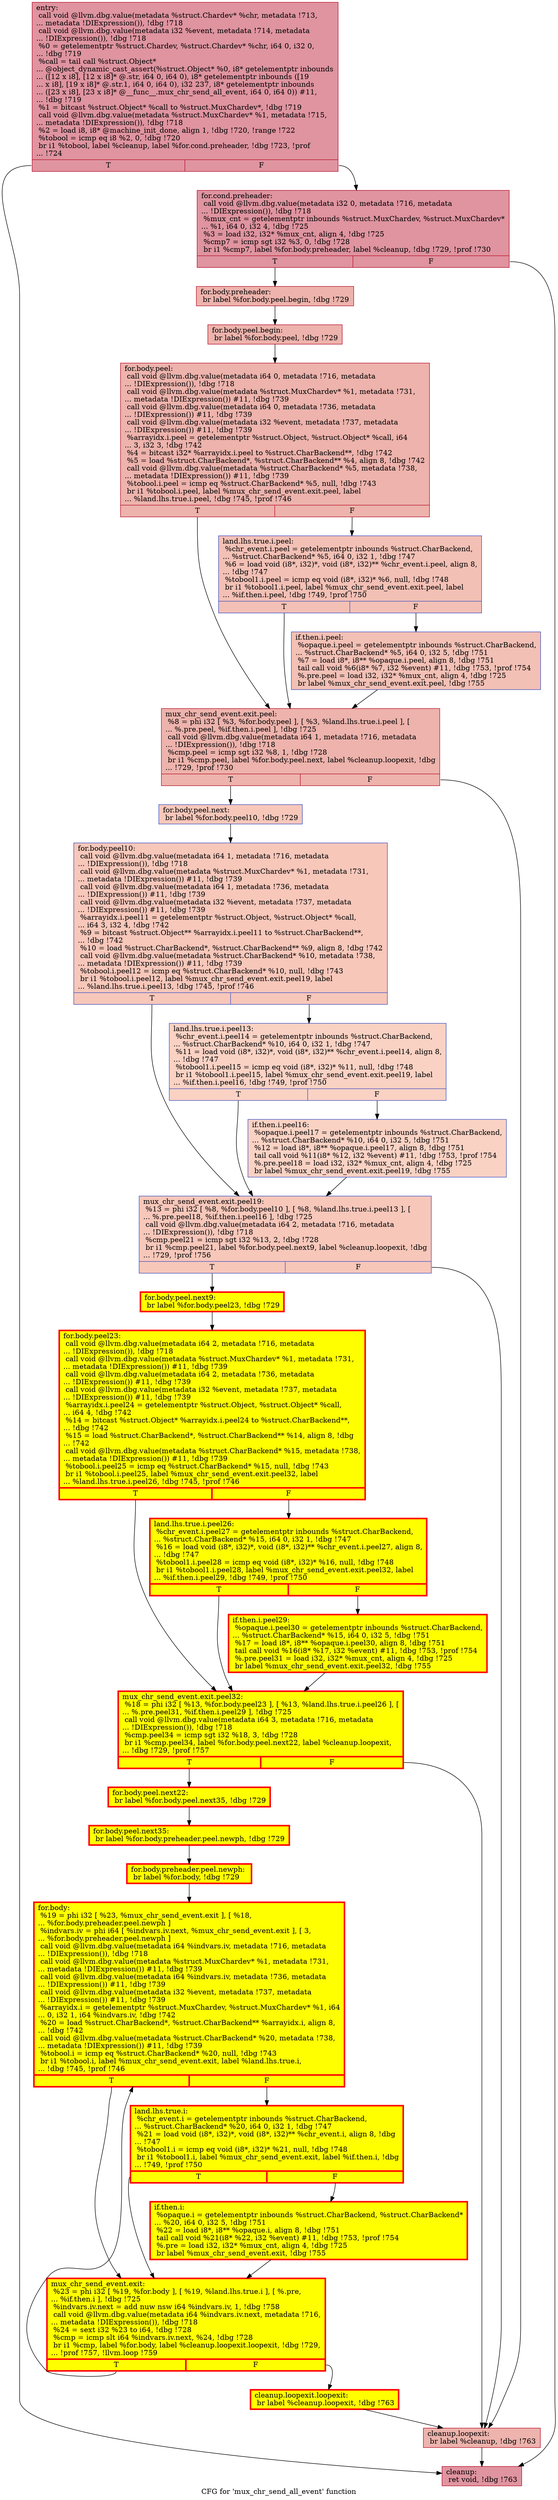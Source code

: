 digraph "CFG for 'mux_chr_send_all_event' function" {
	label="CFG for 'mux_chr_send_all_event' function";

	Node0x55d3ed833e80 [shape=record,color="#b70d28ff", style=filled, fillcolor="#b70d2870",label="{entry:\l  call void @llvm.dbg.value(metadata %struct.Chardev* %chr, metadata !713,\l... metadata !DIExpression()), !dbg !718\l  call void @llvm.dbg.value(metadata i32 %event, metadata !714, metadata\l... !DIExpression()), !dbg !718\l  %0 = getelementptr %struct.Chardev, %struct.Chardev* %chr, i64 0, i32 0,\l... !dbg !719\l  %call = tail call %struct.Object*\l... @object_dynamic_cast_assert(%struct.Object* %0, i8* getelementptr inbounds\l... ([12 x i8], [12 x i8]* @.str, i64 0, i64 0), i8* getelementptr inbounds ([19\l... x i8], [19 x i8]* @.str.1, i64 0, i64 0), i32 237, i8* getelementptr inbounds\l... ([23 x i8], [23 x i8]* @__func__.mux_chr_send_all_event, i64 0, i64 0)) #11,\l... !dbg !719\l  %1 = bitcast %struct.Object* %call to %struct.MuxChardev*, !dbg !719\l  call void @llvm.dbg.value(metadata %struct.MuxChardev* %1, metadata !715,\l... metadata !DIExpression()), !dbg !718\l  %2 = load i8, i8* @machine_init_done, align 1, !dbg !720, !range !722\l  %tobool = icmp eq i8 %2, 0, !dbg !720\l  br i1 %tobool, label %cleanup, label %for.cond.preheader, !dbg !723, !prof\l... !724\l|{<s0>T|<s1>F}}"];
	Node0x55d3ed833e80:s0 -> Node0x55d3ed6ac0e0;
	Node0x55d3ed833e80:s1 -> Node0x55d3ed8dbc20;
	Node0x55d3ed8dbc20 [shape=record,color="#b70d28ff", style=filled, fillcolor="#b70d2870",label="{for.cond.preheader:                               \l  call void @llvm.dbg.value(metadata i32 0, metadata !716, metadata\l... !DIExpression()), !dbg !718\l  %mux_cnt = getelementptr inbounds %struct.MuxChardev, %struct.MuxChardev*\l... %1, i64 0, i32 4, !dbg !725\l  %3 = load i32, i32* %mux_cnt, align 4, !dbg !725\l  %cmp7 = icmp sgt i32 %3, 0, !dbg !728\l  br i1 %cmp7, label %for.body.preheader, label %cleanup, !dbg !729, !prof !730\l|{<s0>T|<s1>F}}"];
	Node0x55d3ed8dbc20:s0 -> Node0x55d3eda28880;
	Node0x55d3ed8dbc20:s1 -> Node0x55d3ed6ac0e0;
	Node0x55d3eda28880 [shape=record,color="#b70d28ff", style=filled, fillcolor="#d6524470",label="{for.body.preheader:                               \l  br label %for.body.peel.begin, !dbg !729\l}"];
	Node0x55d3eda28880 -> Node0x55d3ed8d03b0;
	Node0x55d3ed8d03b0 [shape=record,color="#b70d28ff", style=filled, fillcolor="#d6524470",label="{for.body.peel.begin:                              \l  br label %for.body.peel, !dbg !729\l}"];
	Node0x55d3ed8d03b0 -> Node0x55d3eda3c560;
	Node0x55d3eda3c560 [shape=record,color="#b70d28ff", style=filled, fillcolor="#d6524470",label="{for.body.peel:                                    \l  call void @llvm.dbg.value(metadata i64 0, metadata !716, metadata\l... !DIExpression()), !dbg !718\l  call void @llvm.dbg.value(metadata %struct.MuxChardev* %1, metadata !731,\l... metadata !DIExpression()) #11, !dbg !739\l  call void @llvm.dbg.value(metadata i64 0, metadata !736, metadata\l... !DIExpression()) #11, !dbg !739\l  call void @llvm.dbg.value(metadata i32 %event, metadata !737, metadata\l... !DIExpression()) #11, !dbg !739\l  %arrayidx.i.peel = getelementptr %struct.Object, %struct.Object* %call, i64\l... 3, i32 3, !dbg !742\l  %4 = bitcast i32* %arrayidx.i.peel to %struct.CharBackend**, !dbg !742\l  %5 = load %struct.CharBackend*, %struct.CharBackend** %4, align 8, !dbg !742\l  call void @llvm.dbg.value(metadata %struct.CharBackend* %5, metadata !738,\l... metadata !DIExpression()) #11, !dbg !739\l  %tobool.i.peel = icmp eq %struct.CharBackend* %5, null, !dbg !743\l  br i1 %tobool.i.peel, label %mux_chr_send_event.exit.peel, label\l... %land.lhs.true.i.peel, !dbg !745, !prof !746\l|{<s0>T|<s1>F}}"];
	Node0x55d3eda3c560:s0 -> Node0x55d3ed8de120;
	Node0x55d3eda3c560:s1 -> Node0x55d3ed8da6a0;
	Node0x55d3ed8da6a0 [shape=record,color="#3d50c3ff", style=filled, fillcolor="#e5705870",label="{land.lhs.true.i.peel:                             \l  %chr_event.i.peel = getelementptr inbounds %struct.CharBackend,\l... %struct.CharBackend* %5, i64 0, i32 1, !dbg !747\l  %6 = load void (i8*, i32)*, void (i8*, i32)** %chr_event.i.peel, align 8,\l... !dbg !747\l  %tobool1.i.peel = icmp eq void (i8*, i32)* %6, null, !dbg !748\l  br i1 %tobool1.i.peel, label %mux_chr_send_event.exit.peel, label\l... %if.then.i.peel, !dbg !749, !prof !750\l|{<s0>T|<s1>F}}"];
	Node0x55d3ed8da6a0:s0 -> Node0x55d3ed8de120;
	Node0x55d3ed8da6a0:s1 -> Node0x55d3ed9f5260;
	Node0x55d3ed9f5260 [shape=record,color="#3d50c3ff", style=filled, fillcolor="#e5705870",label="{if.then.i.peel:                                   \l  %opaque.i.peel = getelementptr inbounds %struct.CharBackend,\l... %struct.CharBackend* %5, i64 0, i32 5, !dbg !751\l  %7 = load i8*, i8** %opaque.i.peel, align 8, !dbg !751\l  tail call void %6(i8* %7, i32 %event) #11, !dbg !753, !prof !754\l  %.pre.peel = load i32, i32* %mux_cnt, align 4, !dbg !725\l  br label %mux_chr_send_event.exit.peel, !dbg !755\l}"];
	Node0x55d3ed9f5260 -> Node0x55d3ed8de120;
	Node0x55d3ed8de120 [shape=record,color="#b70d28ff", style=filled, fillcolor="#d6524470",label="{mux_chr_send_event.exit.peel:                     \l  %8 = phi i32 [ %3, %for.body.peel ], [ %3, %land.lhs.true.i.peel ], [\l... %.pre.peel, %if.then.i.peel ], !dbg !725\l  call void @llvm.dbg.value(metadata i64 1, metadata !716, metadata\l... !DIExpression()), !dbg !718\l  %cmp.peel = icmp sgt i32 %8, 1, !dbg !728\l  br i1 %cmp.peel, label %for.body.peel.next, label %cleanup.loopexit, !dbg\l... !729, !prof !730\l|{<s0>T|<s1>F}}"];
	Node0x55d3ed8de120:s0 -> Node0x55d3ed9d0160;
	Node0x55d3ed8de120:s1 -> Node0x55d3ed9177f0;
	Node0x55d3ed9d0160 [shape=record,color="#3d50c3ff", style=filled, fillcolor="#ec7f6370",label="{for.body.peel.next:                               \l  br label %for.body.peel10, !dbg !729\l}"];
	Node0x55d3ed9d0160 -> Node0x55d3ed8f9500;
	Node0x55d3ed8f9500 [shape=record,color="#3d50c3ff", style=filled, fillcolor="#ec7f6370",label="{for.body.peel10:                                  \l  call void @llvm.dbg.value(metadata i64 1, metadata !716, metadata\l... !DIExpression()), !dbg !718\l  call void @llvm.dbg.value(metadata %struct.MuxChardev* %1, metadata !731,\l... metadata !DIExpression()) #11, !dbg !739\l  call void @llvm.dbg.value(metadata i64 1, metadata !736, metadata\l... !DIExpression()) #11, !dbg !739\l  call void @llvm.dbg.value(metadata i32 %event, metadata !737, metadata\l... !DIExpression()) #11, !dbg !739\l  %arrayidx.i.peel11 = getelementptr %struct.Object, %struct.Object* %call,\l... i64 3, i32 4, !dbg !742\l  %9 = bitcast %struct.Object** %arrayidx.i.peel11 to %struct.CharBackend**,\l... !dbg !742\l  %10 = load %struct.CharBackend*, %struct.CharBackend** %9, align 8, !dbg !742\l  call void @llvm.dbg.value(metadata %struct.CharBackend* %10, metadata !738,\l... metadata !DIExpression()) #11, !dbg !739\l  %tobool.i.peel12 = icmp eq %struct.CharBackend* %10, null, !dbg !743\l  br i1 %tobool.i.peel12, label %mux_chr_send_event.exit.peel19, label\l... %land.lhs.true.i.peel13, !dbg !745, !prof !746\l|{<s0>T|<s1>F}}"];
	Node0x55d3ed8f9500:s0 -> Node0x55d3eda19c00;
	Node0x55d3ed8f9500:s1 -> Node0x55d3eda0f010;
	Node0x55d3eda0f010 [shape=record,color="#3d50c3ff", style=filled, fillcolor="#f4987a70",label="{land.lhs.true.i.peel13:                           \l  %chr_event.i.peel14 = getelementptr inbounds %struct.CharBackend,\l... %struct.CharBackend* %10, i64 0, i32 1, !dbg !747\l  %11 = load void (i8*, i32)*, void (i8*, i32)** %chr_event.i.peel14, align 8,\l... !dbg !747\l  %tobool1.i.peel15 = icmp eq void (i8*, i32)* %11, null, !dbg !748\l  br i1 %tobool1.i.peel15, label %mux_chr_send_event.exit.peel19, label\l... %if.then.i.peel16, !dbg !749, !prof !750\l|{<s0>T|<s1>F}}"];
	Node0x55d3eda0f010:s0 -> Node0x55d3eda19c00;
	Node0x55d3eda0f010:s1 -> Node0x55d3eda19b80;
	Node0x55d3eda19b80 [shape=record,color="#3d50c3ff", style=filled, fillcolor="#f4987a70",label="{if.then.i.peel16:                                 \l  %opaque.i.peel17 = getelementptr inbounds %struct.CharBackend,\l... %struct.CharBackend* %10, i64 0, i32 5, !dbg !751\l  %12 = load i8*, i8** %opaque.i.peel17, align 8, !dbg !751\l  tail call void %11(i8* %12, i32 %event) #11, !dbg !753, !prof !754\l  %.pre.peel18 = load i32, i32* %mux_cnt, align 4, !dbg !725\l  br label %mux_chr_send_event.exit.peel19, !dbg !755\l}"];
	Node0x55d3eda19b80 -> Node0x55d3eda19c00;
	Node0x55d3eda19c00 [shape=record,color="#3d50c3ff", style=filled, fillcolor="#ec7f6370",label="{mux_chr_send_event.exit.peel19:                   \l  %13 = phi i32 [ %8, %for.body.peel10 ], [ %8, %land.lhs.true.i.peel13 ], [\l... %.pre.peel18, %if.then.i.peel16 ], !dbg !725\l  call void @llvm.dbg.value(metadata i64 2, metadata !716, metadata\l... !DIExpression()), !dbg !718\l  %cmp.peel21 = icmp sgt i32 %13, 2, !dbg !728\l  br i1 %cmp.peel21, label %for.body.peel.next9, label %cleanup.loopexit, !dbg\l... !729, !prof !756\l|{<s0>T|<s1>F}}"];
	Node0x55d3eda19c00:s0 -> Node0x55d3ed881060;
	Node0x55d3eda19c00:s1 -> Node0x55d3ed9177f0;
	Node0x55d3ed881060 [shape=record,penwidth=3.0, style="filled", color="red", fillcolor="yellow",label="{for.body.peel.next9:                              \l  br label %for.body.peel23, !dbg !729\l}"];
	Node0x55d3ed881060 -> Node0x55d3ed937520;
	Node0x55d3ed937520 [shape=record,penwidth=3.0, style="filled", color="red", fillcolor="yellow",label="{for.body.peel23:                                  \l  call void @llvm.dbg.value(metadata i64 2, metadata !716, metadata\l... !DIExpression()), !dbg !718\l  call void @llvm.dbg.value(metadata %struct.MuxChardev* %1, metadata !731,\l... metadata !DIExpression()) #11, !dbg !739\l  call void @llvm.dbg.value(metadata i64 2, metadata !736, metadata\l... !DIExpression()) #11, !dbg !739\l  call void @llvm.dbg.value(metadata i32 %event, metadata !737, metadata\l... !DIExpression()) #11, !dbg !739\l  %arrayidx.i.peel24 = getelementptr %struct.Object, %struct.Object* %call,\l... i64 4, !dbg !742\l  %14 = bitcast %struct.Object* %arrayidx.i.peel24 to %struct.CharBackend**,\l... !dbg !742\l  %15 = load %struct.CharBackend*, %struct.CharBackend** %14, align 8, !dbg\l... !742\l  call void @llvm.dbg.value(metadata %struct.CharBackend* %15, metadata !738,\l... metadata !DIExpression()) #11, !dbg !739\l  %tobool.i.peel25 = icmp eq %struct.CharBackend* %15, null, !dbg !743\l  br i1 %tobool.i.peel25, label %mux_chr_send_event.exit.peel32, label\l... %land.lhs.true.i.peel26, !dbg !745, !prof !746\l|{<s0>T|<s1>F}}"];
	Node0x55d3ed937520:s0 -> Node0x55d3eda40f00;
	Node0x55d3ed937520:s1 -> Node0x55d3eda01dc0;
	Node0x55d3eda01dc0 [shape=record,penwidth=3.0, style="filled", color="red", fillcolor="yellow",label="{land.lhs.true.i.peel26:                           \l  %chr_event.i.peel27 = getelementptr inbounds %struct.CharBackend,\l... %struct.CharBackend* %15, i64 0, i32 1, !dbg !747\l  %16 = load void (i8*, i32)*, void (i8*, i32)** %chr_event.i.peel27, align 8,\l... !dbg !747\l  %tobool1.i.peel28 = icmp eq void (i8*, i32)* %16, null, !dbg !748\l  br i1 %tobool1.i.peel28, label %mux_chr_send_event.exit.peel32, label\l... %if.then.i.peel29, !dbg !749, !prof !750\l|{<s0>T|<s1>F}}"];
	Node0x55d3eda01dc0:s0 -> Node0x55d3eda40f00;
	Node0x55d3eda01dc0:s1 -> Node0x55d3eda40b50;
	Node0x55d3eda40b50 [shape=record,penwidth=3.0, style="filled", color="red", fillcolor="yellow",label="{if.then.i.peel29:                                 \l  %opaque.i.peel30 = getelementptr inbounds %struct.CharBackend,\l... %struct.CharBackend* %15, i64 0, i32 5, !dbg !751\l  %17 = load i8*, i8** %opaque.i.peel30, align 8, !dbg !751\l  tail call void %16(i8* %17, i32 %event) #11, !dbg !753, !prof !754\l  %.pre.peel31 = load i32, i32* %mux_cnt, align 4, !dbg !725\l  br label %mux_chr_send_event.exit.peel32, !dbg !755\l}"];
	Node0x55d3eda40b50 -> Node0x55d3eda40f00;
	Node0x55d3eda40f00 [shape=record,penwidth=3.0, style="filled", color="red", fillcolor="yellow",label="{mux_chr_send_event.exit.peel32:                   \l  %18 = phi i32 [ %13, %for.body.peel23 ], [ %13, %land.lhs.true.i.peel26 ], [\l... %.pre.peel31, %if.then.i.peel29 ], !dbg !725\l  call void @llvm.dbg.value(metadata i64 3, metadata !716, metadata\l... !DIExpression()), !dbg !718\l  %cmp.peel34 = icmp sgt i32 %18, 3, !dbg !728\l  br i1 %cmp.peel34, label %for.body.peel.next22, label %cleanup.loopexit,\l... !dbg !729, !prof !757\l|{<s0>T|<s1>F}}"];
	Node0x55d3eda40f00:s0 -> Node0x55d3eda2d510;
	Node0x55d3eda40f00:s1 -> Node0x55d3ed9177f0;
	Node0x55d3eda2d510 [shape=record,penwidth=3.0, style="filled", color="red", fillcolor="yellow",label="{for.body.peel.next22:                             \l  br label %for.body.peel.next35, !dbg !729\l}"];
	Node0x55d3eda2d510 -> Node0x55d3eda08840;
	Node0x55d3eda08840 [shape=record,penwidth=3.0, style="filled", color="red", fillcolor="yellow",label="{for.body.peel.next35:                             \l  br label %for.body.preheader.peel.newph, !dbg !729\l}"];
	Node0x55d3eda08840 -> Node0x55d3ed8ed430;
	Node0x55d3ed8ed430 [shape=record,penwidth=3.0, style="filled", color="red", fillcolor="yellow",label="{for.body.preheader.peel.newph:                    \l  br label %for.body, !dbg !729\l}"];
	Node0x55d3ed8ed430 -> Node0x55d3ed6ac8d0;
	Node0x55d3ed6ac8d0 [shape=record,penwidth=3.0, style="filled", color="red", fillcolor="yellow",label="{for.body:                                         \l  %19 = phi i32 [ %23, %mux_chr_send_event.exit ], [ %18,\l... %for.body.preheader.peel.newph ]\l  %indvars.iv = phi i64 [ %indvars.iv.next, %mux_chr_send_event.exit ], [ 3,\l... %for.body.preheader.peel.newph ]\l  call void @llvm.dbg.value(metadata i64 %indvars.iv, metadata !716, metadata\l... !DIExpression()), !dbg !718\l  call void @llvm.dbg.value(metadata %struct.MuxChardev* %1, metadata !731,\l... metadata !DIExpression()) #11, !dbg !739\l  call void @llvm.dbg.value(metadata i64 %indvars.iv, metadata !736, metadata\l... !DIExpression()) #11, !dbg !739\l  call void @llvm.dbg.value(metadata i32 %event, metadata !737, metadata\l... !DIExpression()) #11, !dbg !739\l  %arrayidx.i = getelementptr %struct.MuxChardev, %struct.MuxChardev* %1, i64\l... 0, i32 1, i64 %indvars.iv, !dbg !742\l  %20 = load %struct.CharBackend*, %struct.CharBackend** %arrayidx.i, align 8,\l... !dbg !742\l  call void @llvm.dbg.value(metadata %struct.CharBackend* %20, metadata !738,\l... metadata !DIExpression()) #11, !dbg !739\l  %tobool.i = icmp eq %struct.CharBackend* %20, null, !dbg !743\l  br i1 %tobool.i, label %mux_chr_send_event.exit, label %land.lhs.true.i,\l... !dbg !745, !prof !746\l|{<s0>T|<s1>F}}"];
	Node0x55d3ed6ac8d0:s0 -> Node0x55d3ed8feee0;
	Node0x55d3ed6ac8d0:s1 -> Node0x55d3ed908730;
	Node0x55d3ed908730 [shape=record,penwidth=3.0, style="filled", color="red", fillcolor="yellow",label="{land.lhs.true.i:                                  \l  %chr_event.i = getelementptr inbounds %struct.CharBackend,\l... %struct.CharBackend* %20, i64 0, i32 1, !dbg !747\l  %21 = load void (i8*, i32)*, void (i8*, i32)** %chr_event.i, align 8, !dbg\l... !747\l  %tobool1.i = icmp eq void (i8*, i32)* %21, null, !dbg !748\l  br i1 %tobool1.i, label %mux_chr_send_event.exit, label %if.then.i, !dbg\l... !749, !prof !750\l|{<s0>T|<s1>F}}"];
	Node0x55d3ed908730:s0 -> Node0x55d3ed8feee0;
	Node0x55d3ed908730:s1 -> Node0x55d3ed87eca0;
	Node0x55d3ed87eca0 [shape=record,penwidth=3.0, style="filled", color="red", fillcolor="yellow",label="{if.then.i:                                        \l  %opaque.i = getelementptr inbounds %struct.CharBackend, %struct.CharBackend*\l... %20, i64 0, i32 5, !dbg !751\l  %22 = load i8*, i8** %opaque.i, align 8, !dbg !751\l  tail call void %21(i8* %22, i32 %event) #11, !dbg !753, !prof !754\l  %.pre = load i32, i32* %mux_cnt, align 4, !dbg !725\l  br label %mux_chr_send_event.exit, !dbg !755\l}"];
	Node0x55d3ed87eca0 -> Node0x55d3ed8feee0;
	Node0x55d3ed8feee0 [shape=record,penwidth=3.0, style="filled", color="red", fillcolor="yellow",label="{mux_chr_send_event.exit:                          \l  %23 = phi i32 [ %19, %for.body ], [ %19, %land.lhs.true.i ], [ %.pre,\l... %if.then.i ], !dbg !725\l  %indvars.iv.next = add nuw nsw i64 %indvars.iv, 1, !dbg !758\l  call void @llvm.dbg.value(metadata i64 %indvars.iv.next, metadata !716,\l... metadata !DIExpression()), !dbg !718\l  %24 = sext i32 %23 to i64, !dbg !728\l  %cmp = icmp slt i64 %indvars.iv.next, %24, !dbg !728\l  br i1 %cmp, label %for.body, label %cleanup.loopexit.loopexit, !dbg !729,\l... !prof !757, !llvm.loop !759\l|{<s0>T|<s1>F}}"];
	Node0x55d3ed8feee0:s0 -> Node0x55d3ed6ac8d0;
	Node0x55d3ed8feee0:s1 -> Node0x55d3eda087f0;
	Node0x55d3eda087f0 [shape=record,penwidth=3.0, style="filled", color="red", fillcolor="yellow",label="{cleanup.loopexit.loopexit:                        \l  br label %cleanup.loopexit, !dbg !763\l}"];
	Node0x55d3eda087f0 -> Node0x55d3ed9177f0;
	Node0x55d3ed9177f0 [shape=record,color="#b70d28ff", style=filled, fillcolor="#d6524470",label="{cleanup.loopexit:                                 \l  br label %cleanup, !dbg !763\l}"];
	Node0x55d3ed9177f0 -> Node0x55d3ed6ac0e0;
	Node0x55d3ed6ac0e0 [shape=record,color="#b70d28ff", style=filled, fillcolor="#b70d2870",label="{cleanup:                                          \l  ret void, !dbg !763\l}"];
}
